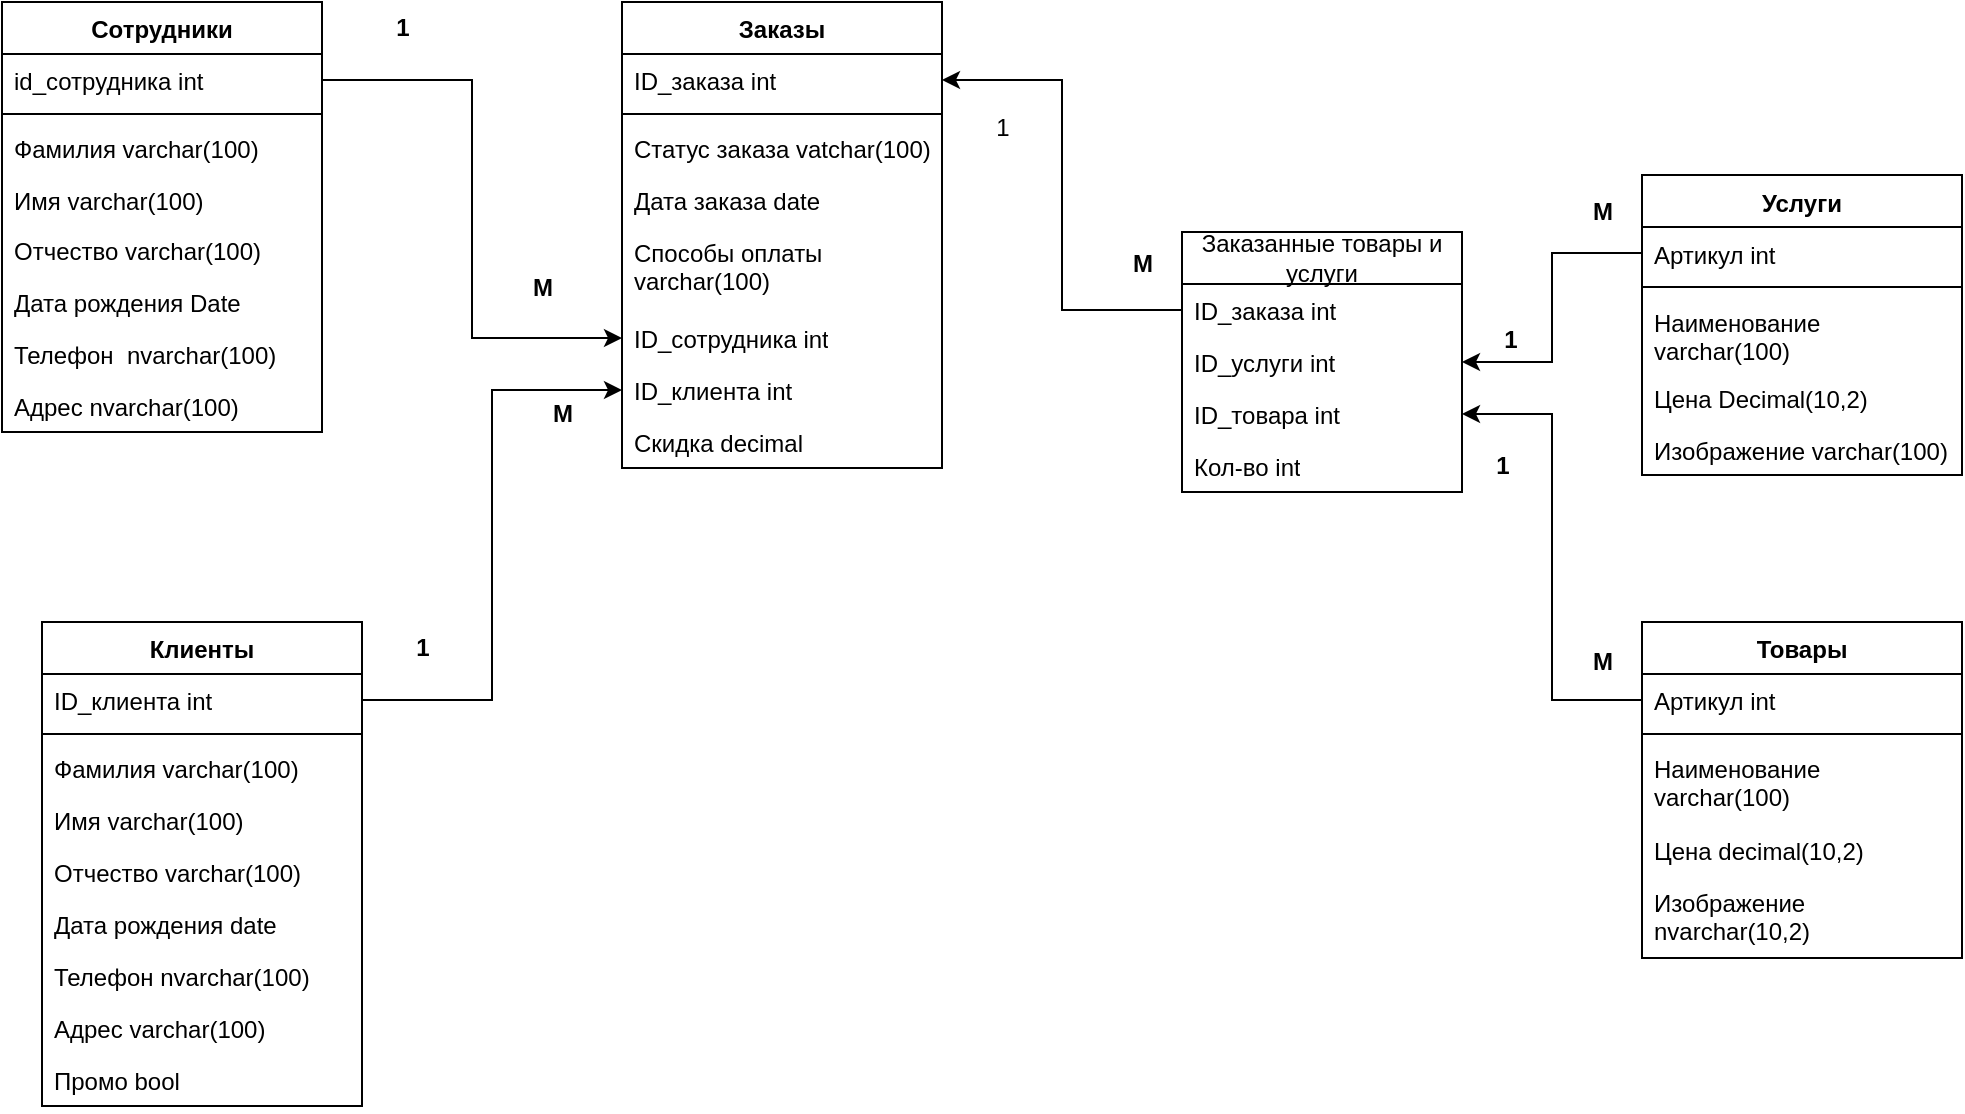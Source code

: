 <mxfile version="26.1.0">
  <diagram name="Страница — 1" id="7B22u_4iDwTozTDMhRsz">
    <mxGraphModel dx="2261" dy="874" grid="1" gridSize="10" guides="1" tooltips="1" connect="1" arrows="1" fold="1" page="1" pageScale="1" pageWidth="827" pageHeight="1169" math="0" shadow="0">
      <root>
        <mxCell id="0" />
        <mxCell id="1" parent="0" />
        <mxCell id="Y850txmaRwRxO48aSvI7-1" value="Заказы" style="swimlane;fontStyle=1;align=center;verticalAlign=top;childLayout=stackLayout;horizontal=1;startSize=26;horizontalStack=0;resizeParent=1;resizeParentMax=0;resizeLast=0;collapsible=1;marginBottom=0;whiteSpace=wrap;html=1;" vertex="1" parent="1">
          <mxGeometry x="-70" y="50" width="160" height="233" as="geometry" />
        </mxCell>
        <mxCell id="Y850txmaRwRxO48aSvI7-2" value="ID_заказа int" style="text;strokeColor=none;fillColor=none;align=left;verticalAlign=top;spacingLeft=4;spacingRight=4;overflow=hidden;rotatable=0;points=[[0,0.5],[1,0.5]];portConstraint=eastwest;whiteSpace=wrap;html=1;" vertex="1" parent="Y850txmaRwRxO48aSvI7-1">
          <mxGeometry y="26" width="160" height="26" as="geometry" />
        </mxCell>
        <mxCell id="Y850txmaRwRxO48aSvI7-3" value="" style="line;strokeWidth=1;fillColor=none;align=left;verticalAlign=middle;spacingTop=-1;spacingLeft=3;spacingRight=3;rotatable=0;labelPosition=right;points=[];portConstraint=eastwest;strokeColor=inherit;" vertex="1" parent="Y850txmaRwRxO48aSvI7-1">
          <mxGeometry y="52" width="160" height="8" as="geometry" />
        </mxCell>
        <mxCell id="Y850txmaRwRxO48aSvI7-35" value="Статус заказа vatchar(100)&lt;span style=&quot;color: rgba(0, 0, 0, 0); font-family: monospace; font-size: 0px; text-wrap-mode: nowrap;&quot;&gt;%3CmxGraphModel%3E%3Croot%3E%3CmxCell%20id%3D%220%22%2F%3E%3CmxCell%20id%3D%221%22%20parent%3D%220%22%2F%3E%3CmxCell%20id%3D%222%22%20value%3D%22%D0%9C%22%20style%3D%22text%3Balign%3Dcenter%3BfontStyle%3D1%3BverticalAlign%3Dmiddle%3BspacingLeft%3D3%3BspacingRight%3D3%3BstrokeColor%3Dnone%3Brotatable%3D0%3Bpoints%3D%5B%5B0%2C0.5%5D%2C%5B1%2C0.5%5D%5D%3BportConstraint%3Deastwest%3Bhtml%3D1%3B%22%20vertex%3D%221%22%20parent%3D%221%22%3E%3CmxGeometry%20x%3D%22-150%22%20y%3D%22180%22%20width%3D%2280%22%20height%3D%2226%22%20as%3D%22geometry%22%2F%3E%3C%2FmxCell%3E%3C%2Froot%3E%3C%2FmxGraphModel%3Eмфи&lt;/span&gt;" style="text;strokeColor=none;fillColor=none;align=left;verticalAlign=top;spacingLeft=4;spacingRight=4;overflow=hidden;rotatable=0;points=[[0,0.5],[1,0.5]];portConstraint=eastwest;whiteSpace=wrap;html=1;" vertex="1" parent="Y850txmaRwRxO48aSvI7-1">
          <mxGeometry y="60" width="160" height="26" as="geometry" />
        </mxCell>
        <mxCell id="Y850txmaRwRxO48aSvI7-13" value="Дата заказа date" style="text;strokeColor=none;fillColor=none;align=left;verticalAlign=top;spacingLeft=4;spacingRight=4;overflow=hidden;rotatable=0;points=[[0,0.5],[1,0.5]];portConstraint=eastwest;whiteSpace=wrap;html=1;" vertex="1" parent="Y850txmaRwRxO48aSvI7-1">
          <mxGeometry y="86" width="160" height="26" as="geometry" />
        </mxCell>
        <mxCell id="Y850txmaRwRxO48aSvI7-14" value="Способы оплаты varchar(100)" style="text;strokeColor=none;fillColor=none;align=left;verticalAlign=top;spacingLeft=4;spacingRight=4;overflow=hidden;rotatable=0;points=[[0,0.5],[1,0.5]];portConstraint=eastwest;whiteSpace=wrap;html=1;" vertex="1" parent="Y850txmaRwRxO48aSvI7-1">
          <mxGeometry y="112" width="160" height="43" as="geometry" />
        </mxCell>
        <mxCell id="Y850txmaRwRxO48aSvI7-15" value="ID_сотрудника int" style="text;strokeColor=none;fillColor=none;align=left;verticalAlign=top;spacingLeft=4;spacingRight=4;overflow=hidden;rotatable=0;points=[[0,0.5],[1,0.5]];portConstraint=eastwest;whiteSpace=wrap;html=1;" vertex="1" parent="Y850txmaRwRxO48aSvI7-1">
          <mxGeometry y="155" width="160" height="26" as="geometry" />
        </mxCell>
        <mxCell id="Y850txmaRwRxO48aSvI7-17" value="ID_клиента int" style="text;strokeColor=none;fillColor=none;align=left;verticalAlign=top;spacingLeft=4;spacingRight=4;overflow=hidden;rotatable=0;points=[[0,0.5],[1,0.5]];portConstraint=eastwest;whiteSpace=wrap;html=1;" vertex="1" parent="Y850txmaRwRxO48aSvI7-1">
          <mxGeometry y="181" width="160" height="26" as="geometry" />
        </mxCell>
        <mxCell id="Y850txmaRwRxO48aSvI7-48" value="Скидка decimal" style="text;strokeColor=none;fillColor=none;align=left;verticalAlign=top;spacingLeft=4;spacingRight=4;overflow=hidden;rotatable=0;points=[[0,0.5],[1,0.5]];portConstraint=eastwest;whiteSpace=wrap;html=1;" vertex="1" parent="Y850txmaRwRxO48aSvI7-1">
          <mxGeometry y="207" width="160" height="26" as="geometry" />
        </mxCell>
        <mxCell id="Y850txmaRwRxO48aSvI7-5" value="Товары" style="swimlane;fontStyle=1;align=center;verticalAlign=top;childLayout=stackLayout;horizontal=1;startSize=26;horizontalStack=0;resizeParent=1;resizeParentMax=0;resizeLast=0;collapsible=1;marginBottom=0;whiteSpace=wrap;html=1;" vertex="1" parent="1">
          <mxGeometry x="440" y="360" width="160" height="168" as="geometry" />
        </mxCell>
        <mxCell id="Y850txmaRwRxO48aSvI7-6" value="Артикул int" style="text;strokeColor=none;fillColor=none;align=left;verticalAlign=top;spacingLeft=4;spacingRight=4;overflow=hidden;rotatable=0;points=[[0,0.5],[1,0.5]];portConstraint=eastwest;whiteSpace=wrap;html=1;" vertex="1" parent="Y850txmaRwRxO48aSvI7-5">
          <mxGeometry y="26" width="160" height="26" as="geometry" />
        </mxCell>
        <mxCell id="Y850txmaRwRxO48aSvI7-7" value="" style="line;strokeWidth=1;fillColor=none;align=left;verticalAlign=middle;spacingTop=-1;spacingLeft=3;spacingRight=3;rotatable=0;labelPosition=right;points=[];portConstraint=eastwest;strokeColor=inherit;" vertex="1" parent="Y850txmaRwRxO48aSvI7-5">
          <mxGeometry y="52" width="160" height="8" as="geometry" />
        </mxCell>
        <mxCell id="Y850txmaRwRxO48aSvI7-8" value="Наименование varchar(100)" style="text;strokeColor=none;fillColor=none;align=left;verticalAlign=top;spacingLeft=4;spacingRight=4;overflow=hidden;rotatable=0;points=[[0,0.5],[1,0.5]];portConstraint=eastwest;whiteSpace=wrap;html=1;" vertex="1" parent="Y850txmaRwRxO48aSvI7-5">
          <mxGeometry y="60" width="160" height="41" as="geometry" />
        </mxCell>
        <mxCell id="Y850txmaRwRxO48aSvI7-19" value="Цена decimal(10,2)" style="text;strokeColor=none;fillColor=none;align=left;verticalAlign=top;spacingLeft=4;spacingRight=4;overflow=hidden;rotatable=0;points=[[0,0.5],[1,0.5]];portConstraint=eastwest;whiteSpace=wrap;html=1;" vertex="1" parent="Y850txmaRwRxO48aSvI7-5">
          <mxGeometry y="101" width="160" height="26" as="geometry" />
        </mxCell>
        <mxCell id="Y850txmaRwRxO48aSvI7-20" value="Изображение nvarchar(10,2)" style="text;strokeColor=none;fillColor=none;align=left;verticalAlign=top;spacingLeft=4;spacingRight=4;overflow=hidden;rotatable=0;points=[[0,0.5],[1,0.5]];portConstraint=eastwest;whiteSpace=wrap;html=1;" vertex="1" parent="Y850txmaRwRxO48aSvI7-5">
          <mxGeometry y="127" width="160" height="41" as="geometry" />
        </mxCell>
        <mxCell id="Y850txmaRwRxO48aSvI7-36" value="Услуги" style="swimlane;fontStyle=1;align=center;verticalAlign=top;childLayout=stackLayout;horizontal=1;startSize=26;horizontalStack=0;resizeParent=1;resizeParentMax=0;resizeLast=0;collapsible=1;marginBottom=0;whiteSpace=wrap;html=1;" vertex="1" parent="1">
          <mxGeometry x="440" y="136.5" width="160" height="150" as="geometry" />
        </mxCell>
        <mxCell id="Y850txmaRwRxO48aSvI7-37" value="Артикул int" style="text;strokeColor=none;fillColor=none;align=left;verticalAlign=top;spacingLeft=4;spacingRight=4;overflow=hidden;rotatable=0;points=[[0,0.5],[1,0.5]];portConstraint=eastwest;whiteSpace=wrap;html=1;" vertex="1" parent="Y850txmaRwRxO48aSvI7-36">
          <mxGeometry y="26" width="160" height="26" as="geometry" />
        </mxCell>
        <mxCell id="Y850txmaRwRxO48aSvI7-38" value="" style="line;strokeWidth=1;fillColor=none;align=left;verticalAlign=middle;spacingTop=-1;spacingLeft=3;spacingRight=3;rotatable=0;labelPosition=right;points=[];portConstraint=eastwest;strokeColor=inherit;" vertex="1" parent="Y850txmaRwRxO48aSvI7-36">
          <mxGeometry y="52" width="160" height="8" as="geometry" />
        </mxCell>
        <mxCell id="Y850txmaRwRxO48aSvI7-39" value="Наименование varchar(100)" style="text;strokeColor=none;fillColor=none;align=left;verticalAlign=top;spacingLeft=4;spacingRight=4;overflow=hidden;rotatable=0;points=[[0,0.5],[1,0.5]];portConstraint=eastwest;whiteSpace=wrap;html=1;" vertex="1" parent="Y850txmaRwRxO48aSvI7-36">
          <mxGeometry y="60" width="160" height="38" as="geometry" />
        </mxCell>
        <mxCell id="Y850txmaRwRxO48aSvI7-40" value="Цена Decimal(10,2)" style="text;strokeColor=none;fillColor=none;align=left;verticalAlign=top;spacingLeft=4;spacingRight=4;overflow=hidden;rotatable=0;points=[[0,0.5],[1,0.5]];portConstraint=eastwest;whiteSpace=wrap;html=1;" vertex="1" parent="Y850txmaRwRxO48aSvI7-36">
          <mxGeometry y="98" width="160" height="26" as="geometry" />
        </mxCell>
        <mxCell id="Y850txmaRwRxO48aSvI7-41" value="Изображение varchar(100)" style="text;strokeColor=none;fillColor=none;align=left;verticalAlign=top;spacingLeft=4;spacingRight=4;overflow=hidden;rotatable=0;points=[[0,0.5],[1,0.5]];portConstraint=eastwest;whiteSpace=wrap;html=1;" vertex="1" parent="Y850txmaRwRxO48aSvI7-36">
          <mxGeometry y="124" width="160" height="26" as="geometry" />
        </mxCell>
        <mxCell id="Y850txmaRwRxO48aSvI7-9" value="Сотрудники" style="swimlane;fontStyle=1;align=center;verticalAlign=top;childLayout=stackLayout;horizontal=1;startSize=26;horizontalStack=0;resizeParent=1;resizeParentMax=0;resizeLast=0;collapsible=1;marginBottom=0;whiteSpace=wrap;html=1;" vertex="1" parent="1">
          <mxGeometry x="-380" y="50" width="160" height="215" as="geometry" />
        </mxCell>
        <mxCell id="Y850txmaRwRxO48aSvI7-10" value="id_сотрудника int" style="text;strokeColor=none;fillColor=none;align=left;verticalAlign=top;spacingLeft=4;spacingRight=4;overflow=hidden;rotatable=0;points=[[0,0.5],[1,0.5]];portConstraint=eastwest;whiteSpace=wrap;html=1;" vertex="1" parent="Y850txmaRwRxO48aSvI7-9">
          <mxGeometry y="26" width="160" height="26" as="geometry" />
        </mxCell>
        <mxCell id="Y850txmaRwRxO48aSvI7-11" value="" style="line;strokeWidth=1;fillColor=none;align=left;verticalAlign=middle;spacingTop=-1;spacingLeft=3;spacingRight=3;rotatable=0;labelPosition=right;points=[];portConstraint=eastwest;strokeColor=inherit;" vertex="1" parent="Y850txmaRwRxO48aSvI7-9">
          <mxGeometry y="52" width="160" height="8" as="geometry" />
        </mxCell>
        <mxCell id="Y850txmaRwRxO48aSvI7-12" value="Фамилия varchar(100)" style="text;strokeColor=none;fillColor=none;align=left;verticalAlign=top;spacingLeft=4;spacingRight=4;overflow=hidden;rotatable=0;points=[[0,0.5],[1,0.5]];portConstraint=eastwest;whiteSpace=wrap;html=1;" vertex="1" parent="Y850txmaRwRxO48aSvI7-9">
          <mxGeometry y="60" width="160" height="26" as="geometry" />
        </mxCell>
        <mxCell id="Y850txmaRwRxO48aSvI7-33" value="Имя varchar(100)" style="text;strokeColor=none;fillColor=none;align=left;verticalAlign=top;spacingLeft=4;spacingRight=4;overflow=hidden;rotatable=0;points=[[0,0.5],[1,0.5]];portConstraint=eastwest;whiteSpace=wrap;html=1;" vertex="1" parent="Y850txmaRwRxO48aSvI7-9">
          <mxGeometry y="86" width="160" height="25" as="geometry" />
        </mxCell>
        <mxCell id="Y850txmaRwRxO48aSvI7-34" value="Отчество varchar(100)" style="text;strokeColor=none;fillColor=none;align=left;verticalAlign=top;spacingLeft=4;spacingRight=4;overflow=hidden;rotatable=0;points=[[0,0.5],[1,0.5]];portConstraint=eastwest;whiteSpace=wrap;html=1;" vertex="1" parent="Y850txmaRwRxO48aSvI7-9">
          <mxGeometry y="111" width="160" height="26" as="geometry" />
        </mxCell>
        <mxCell id="Y850txmaRwRxO48aSvI7-21" value="Дата рождения Date" style="text;strokeColor=none;fillColor=none;align=left;verticalAlign=top;spacingLeft=4;spacingRight=4;overflow=hidden;rotatable=0;points=[[0,0.5],[1,0.5]];portConstraint=eastwest;whiteSpace=wrap;html=1;" vertex="1" parent="Y850txmaRwRxO48aSvI7-9">
          <mxGeometry y="137" width="160" height="26" as="geometry" />
        </mxCell>
        <mxCell id="Y850txmaRwRxO48aSvI7-22" value="Телефон&amp;nbsp; nvarchar(100)" style="text;strokeColor=none;fillColor=none;align=left;verticalAlign=top;spacingLeft=4;spacingRight=4;overflow=hidden;rotatable=0;points=[[0,0.5],[1,0.5]];portConstraint=eastwest;whiteSpace=wrap;html=1;" vertex="1" parent="Y850txmaRwRxO48aSvI7-9">
          <mxGeometry y="163" width="160" height="26" as="geometry" />
        </mxCell>
        <mxCell id="Y850txmaRwRxO48aSvI7-23" value="Адрес nvarchar(100)" style="text;strokeColor=none;fillColor=none;align=left;verticalAlign=top;spacingLeft=4;spacingRight=4;overflow=hidden;rotatable=0;points=[[0,0.5],[1,0.5]];portConstraint=eastwest;whiteSpace=wrap;html=1;" vertex="1" parent="Y850txmaRwRxO48aSvI7-9">
          <mxGeometry y="189" width="160" height="26" as="geometry" />
        </mxCell>
        <mxCell id="Y850txmaRwRxO48aSvI7-24" value="Клиенты" style="swimlane;fontStyle=1;align=center;verticalAlign=top;childLayout=stackLayout;horizontal=1;startSize=26;horizontalStack=0;resizeParent=1;resizeParentMax=0;resizeLast=0;collapsible=1;marginBottom=0;whiteSpace=wrap;html=1;" vertex="1" parent="1">
          <mxGeometry x="-360" y="360" width="160" height="242" as="geometry" />
        </mxCell>
        <mxCell id="Y850txmaRwRxO48aSvI7-25" value="ID_клиента int" style="text;strokeColor=none;fillColor=none;align=left;verticalAlign=top;spacingLeft=4;spacingRight=4;overflow=hidden;rotatable=0;points=[[0,0.5],[1,0.5]];portConstraint=eastwest;whiteSpace=wrap;html=1;" vertex="1" parent="Y850txmaRwRxO48aSvI7-24">
          <mxGeometry y="26" width="160" height="26" as="geometry" />
        </mxCell>
        <mxCell id="Y850txmaRwRxO48aSvI7-26" value="" style="line;strokeWidth=1;fillColor=none;align=left;verticalAlign=middle;spacingTop=-1;spacingLeft=3;spacingRight=3;rotatable=0;labelPosition=right;points=[];portConstraint=eastwest;strokeColor=inherit;" vertex="1" parent="Y850txmaRwRxO48aSvI7-24">
          <mxGeometry y="52" width="160" height="8" as="geometry" />
        </mxCell>
        <mxCell id="Y850txmaRwRxO48aSvI7-27" value="Фамилия varchar(100)" style="text;strokeColor=none;fillColor=none;align=left;verticalAlign=top;spacingLeft=4;spacingRight=4;overflow=hidden;rotatable=0;points=[[0,0.5],[1,0.5]];portConstraint=eastwest;whiteSpace=wrap;html=1;" vertex="1" parent="Y850txmaRwRxO48aSvI7-24">
          <mxGeometry y="60" width="160" height="26" as="geometry" />
        </mxCell>
        <mxCell id="Y850txmaRwRxO48aSvI7-31" value="Имя varchar(100)" style="text;strokeColor=none;fillColor=none;align=left;verticalAlign=top;spacingLeft=4;spacingRight=4;overflow=hidden;rotatable=0;points=[[0,0.5],[1,0.5]];portConstraint=eastwest;whiteSpace=wrap;html=1;" vertex="1" parent="Y850txmaRwRxO48aSvI7-24">
          <mxGeometry y="86" width="160" height="26" as="geometry" />
        </mxCell>
        <mxCell id="Y850txmaRwRxO48aSvI7-32" value="Отчество varchar(100)" style="text;strokeColor=none;fillColor=none;align=left;verticalAlign=top;spacingLeft=4;spacingRight=4;overflow=hidden;rotatable=0;points=[[0,0.5],[1,0.5]];portConstraint=eastwest;whiteSpace=wrap;html=1;" vertex="1" parent="Y850txmaRwRxO48aSvI7-24">
          <mxGeometry y="112" width="160" height="26" as="geometry" />
        </mxCell>
        <mxCell id="Y850txmaRwRxO48aSvI7-28" value="Дата рождения date" style="text;strokeColor=none;fillColor=none;align=left;verticalAlign=top;spacingLeft=4;spacingRight=4;overflow=hidden;rotatable=0;points=[[0,0.5],[1,0.5]];portConstraint=eastwest;whiteSpace=wrap;html=1;" vertex="1" parent="Y850txmaRwRxO48aSvI7-24">
          <mxGeometry y="138" width="160" height="26" as="geometry" />
        </mxCell>
        <mxCell id="Y850txmaRwRxO48aSvI7-29" value="Телефон nvarchar(100)" style="text;strokeColor=none;fillColor=none;align=left;verticalAlign=top;spacingLeft=4;spacingRight=4;overflow=hidden;rotatable=0;points=[[0,0.5],[1,0.5]];portConstraint=eastwest;whiteSpace=wrap;html=1;" vertex="1" parent="Y850txmaRwRxO48aSvI7-24">
          <mxGeometry y="164" width="160" height="26" as="geometry" />
        </mxCell>
        <mxCell id="Y850txmaRwRxO48aSvI7-30" value="Адрес varchar(100)" style="text;strokeColor=none;fillColor=none;align=left;verticalAlign=top;spacingLeft=4;spacingRight=4;overflow=hidden;rotatable=0;points=[[0,0.5],[1,0.5]];portConstraint=eastwest;whiteSpace=wrap;html=1;" vertex="1" parent="Y850txmaRwRxO48aSvI7-24">
          <mxGeometry y="190" width="160" height="26" as="geometry" />
        </mxCell>
        <mxCell id="Y850txmaRwRxO48aSvI7-47" value="Промо bool" style="text;strokeColor=none;fillColor=none;align=left;verticalAlign=top;spacingLeft=4;spacingRight=4;overflow=hidden;rotatable=0;points=[[0,0.5],[1,0.5]];portConstraint=eastwest;whiteSpace=wrap;html=1;" vertex="1" parent="Y850txmaRwRxO48aSvI7-24">
          <mxGeometry y="216" width="160" height="26" as="geometry" />
        </mxCell>
        <mxCell id="Y850txmaRwRxO48aSvI7-42" style="edgeStyle=orthogonalEdgeStyle;rounded=0;orthogonalLoop=1;jettySize=auto;html=1;entryX=0;entryY=0.5;entryDx=0;entryDy=0;" edge="1" parent="1" source="Y850txmaRwRxO48aSvI7-10" target="Y850txmaRwRxO48aSvI7-15">
          <mxGeometry relative="1" as="geometry" />
        </mxCell>
        <mxCell id="Y850txmaRwRxO48aSvI7-43" style="edgeStyle=orthogonalEdgeStyle;rounded=0;orthogonalLoop=1;jettySize=auto;html=1;exitX=1;exitY=0.5;exitDx=0;exitDy=0;entryX=0;entryY=0.5;entryDx=0;entryDy=0;" edge="1" parent="1" source="Y850txmaRwRxO48aSvI7-25" target="Y850txmaRwRxO48aSvI7-17">
          <mxGeometry relative="1" as="geometry" />
        </mxCell>
        <mxCell id="Y850txmaRwRxO48aSvI7-49" value="Заказанные товары и услуги" style="swimlane;fontStyle=0;childLayout=stackLayout;horizontal=1;startSize=26;fillColor=none;horizontalStack=0;resizeParent=1;resizeParentMax=0;resizeLast=0;collapsible=1;marginBottom=0;whiteSpace=wrap;html=1;" vertex="1" parent="1">
          <mxGeometry x="210" y="165" width="140" height="130" as="geometry" />
        </mxCell>
        <mxCell id="Y850txmaRwRxO48aSvI7-50" value="ID_заказа int" style="text;strokeColor=none;fillColor=none;align=left;verticalAlign=top;spacingLeft=4;spacingRight=4;overflow=hidden;rotatable=0;points=[[0,0.5],[1,0.5]];portConstraint=eastwest;whiteSpace=wrap;html=1;" vertex="1" parent="Y850txmaRwRxO48aSvI7-49">
          <mxGeometry y="26" width="140" height="26" as="geometry" />
        </mxCell>
        <mxCell id="Y850txmaRwRxO48aSvI7-53" value="ID_услуги int" style="text;strokeColor=none;fillColor=none;align=left;verticalAlign=top;spacingLeft=4;spacingRight=4;overflow=hidden;rotatable=0;points=[[0,0.5],[1,0.5]];portConstraint=eastwest;whiteSpace=wrap;html=1;" vertex="1" parent="Y850txmaRwRxO48aSvI7-49">
          <mxGeometry y="52" width="140" height="26" as="geometry" />
        </mxCell>
        <mxCell id="Y850txmaRwRxO48aSvI7-51" value="ID_товара int" style="text;strokeColor=none;fillColor=none;align=left;verticalAlign=top;spacingLeft=4;spacingRight=4;overflow=hidden;rotatable=0;points=[[0,0.5],[1,0.5]];portConstraint=eastwest;whiteSpace=wrap;html=1;" vertex="1" parent="Y850txmaRwRxO48aSvI7-49">
          <mxGeometry y="78" width="140" height="26" as="geometry" />
        </mxCell>
        <mxCell id="Y850txmaRwRxO48aSvI7-52" value="Кол-во int" style="text;strokeColor=none;fillColor=none;align=left;verticalAlign=top;spacingLeft=4;spacingRight=4;overflow=hidden;rotatable=0;points=[[0,0.5],[1,0.5]];portConstraint=eastwest;whiteSpace=wrap;html=1;" vertex="1" parent="Y850txmaRwRxO48aSvI7-49">
          <mxGeometry y="104" width="140" height="26" as="geometry" />
        </mxCell>
        <mxCell id="Y850txmaRwRxO48aSvI7-54" style="edgeStyle=orthogonalEdgeStyle;rounded=0;orthogonalLoop=1;jettySize=auto;html=1;entryX=1;entryY=0.5;entryDx=0;entryDy=0;" edge="1" parent="1" source="Y850txmaRwRxO48aSvI7-50" target="Y850txmaRwRxO48aSvI7-2">
          <mxGeometry relative="1" as="geometry" />
        </mxCell>
        <mxCell id="Y850txmaRwRxO48aSvI7-55" style="edgeStyle=orthogonalEdgeStyle;rounded=0;orthogonalLoop=1;jettySize=auto;html=1;exitX=0;exitY=0.5;exitDx=0;exitDy=0;" edge="1" parent="1" source="Y850txmaRwRxO48aSvI7-37" target="Y850txmaRwRxO48aSvI7-53">
          <mxGeometry relative="1" as="geometry" />
        </mxCell>
        <mxCell id="Y850txmaRwRxO48aSvI7-57" style="edgeStyle=orthogonalEdgeStyle;rounded=0;orthogonalLoop=1;jettySize=auto;html=1;exitX=0;exitY=0.5;exitDx=0;exitDy=0;entryX=1;entryY=0.5;entryDx=0;entryDy=0;" edge="1" parent="1" source="Y850txmaRwRxO48aSvI7-6" target="Y850txmaRwRxO48aSvI7-51">
          <mxGeometry relative="1" as="geometry" />
        </mxCell>
        <mxCell id="Y850txmaRwRxO48aSvI7-58" value="1" style="text;align=center;fontStyle=1;verticalAlign=middle;spacingLeft=3;spacingRight=3;strokeColor=none;rotatable=0;points=[[0,0.5],[1,0.5]];portConstraint=eastwest;html=1;" vertex="1" parent="1">
          <mxGeometry x="-210" y="360" width="80" height="26" as="geometry" />
        </mxCell>
        <mxCell id="Y850txmaRwRxO48aSvI7-59" value="М" style="text;align=center;fontStyle=1;verticalAlign=middle;spacingLeft=3;spacingRight=3;strokeColor=none;rotatable=0;points=[[0,0.5],[1,0.5]];portConstraint=eastwest;html=1;" vertex="1" parent="1">
          <mxGeometry x="-150" y="180" width="80" height="26" as="geometry" />
        </mxCell>
        <mxCell id="Y850txmaRwRxO48aSvI7-60" value="1" style="text;align=center;fontStyle=1;verticalAlign=middle;spacingLeft=3;spacingRight=3;strokeColor=none;rotatable=0;points=[[0,0.5],[1,0.5]];portConstraint=eastwest;html=1;" vertex="1" parent="1">
          <mxGeometry x="-220" y="50" width="80" height="26" as="geometry" />
        </mxCell>
        <mxCell id="Y850txmaRwRxO48aSvI7-61" value="1" style="text;align=center;fontStyle=1;verticalAlign=middle;spacingLeft=3;spacingRight=3;strokeColor=none;rotatable=0;points=[[0,0.5],[1,0.5]];portConstraint=eastwest;html=1;" vertex="1" parent="1">
          <mxGeometry x="334" y="206" width="80" height="26" as="geometry" />
        </mxCell>
        <mxCell id="Y850txmaRwRxO48aSvI7-62" value="1" style="text;align=center;fontStyle=1;verticalAlign=middle;spacingLeft=3;spacingRight=3;strokeColor=none;rotatable=0;points=[[0,0.5],[1,0.5]];portConstraint=eastwest;html=1;" vertex="1" parent="1">
          <mxGeometry x="330" y="269" width="80" height="26" as="geometry" />
        </mxCell>
        <mxCell id="Y850txmaRwRxO48aSvI7-65" value="1" style="text;html=1;align=center;verticalAlign=middle;resizable=0;points=[];autosize=1;strokeColor=none;fillColor=none;" vertex="1" parent="1">
          <mxGeometry x="105" y="98" width="30" height="30" as="geometry" />
        </mxCell>
        <mxCell id="Y850txmaRwRxO48aSvI7-67" value="&lt;span style=&quot;color: rgba(0, 0, 0, 0); font-family: monospace; font-size: 0px; text-align: start;&quot;&gt;%3CmxGraphModel%3E%3Croot%3E%3CmxCell%20id%3D%220%22%2F%3E%3CmxCell%20id%3D%221%22%20parent%3D%220%22%2F%3E%3CmxCell%20id%3D%222%22%20value%3D%22%D0%9C%22%20style%3D%22text%3Balign%3Dcenter%3BfontStyle%3D1%3BverticalAlign%3Dmiddle%3BspacingLeft%3D3%3BspacingRight%3D3%3BstrokeColor%3Dnone%3Brotatable%3D0%3Bpoints%3D%5B%5B0%2C0.5%5D%2C%5B1%2C0.5%5D%5D%3BportConstraint%3Deastwest%3Bhtml%3D1%3B%22%20vertex%3D%221%22%20parent%3D%221%22%3E%3CmxGeometry%20x%3D%22-150%22%20y%3D%22180%22%20width%3D%2280%22%20height%3D%2226%22%20as%3D%22geometry%22%2F%3E%3C%2FmxCell%3E%3C%2Froot%3E%3C%2FmxGraphModel%3E&lt;/span&gt;" style="text;html=1;align=center;verticalAlign=middle;resizable=0;points=[];autosize=1;strokeColor=none;fillColor=none;" vertex="1" parent="1">
          <mxGeometry x="410" y="128" width="20" height="30" as="geometry" />
        </mxCell>
        <mxCell id="Y850txmaRwRxO48aSvI7-68" value="М" style="text;align=center;fontStyle=1;verticalAlign=middle;spacingLeft=3;spacingRight=3;strokeColor=none;rotatable=0;points=[[0,0.5],[1,0.5]];portConstraint=eastwest;html=1;" vertex="1" parent="1">
          <mxGeometry x="380" y="142" width="80" height="26" as="geometry" />
        </mxCell>
        <mxCell id="Y850txmaRwRxO48aSvI7-69" value="М" style="text;align=center;fontStyle=1;verticalAlign=middle;spacingLeft=3;spacingRight=3;strokeColor=none;rotatable=0;points=[[0,0.5],[1,0.5]];portConstraint=eastwest;html=1;" vertex="1" parent="1">
          <mxGeometry x="380" y="370" width="80" height="20" as="geometry" />
        </mxCell>
        <mxCell id="Y850txmaRwRxO48aSvI7-70" value="М" style="text;align=center;fontStyle=1;verticalAlign=middle;spacingLeft=3;spacingRight=3;strokeColor=none;rotatable=0;points=[[0,0.5],[1,0.5]];portConstraint=eastwest;html=1;" vertex="1" parent="1">
          <mxGeometry x="150" y="168" width="80" height="26" as="geometry" />
        </mxCell>
        <mxCell id="Y850txmaRwRxO48aSvI7-71" value="М" style="text;align=center;fontStyle=1;verticalAlign=middle;spacingLeft=3;spacingRight=3;strokeColor=none;rotatable=0;points=[[0,0.5],[1,0.5]];portConstraint=eastwest;html=1;" vertex="1" parent="1">
          <mxGeometry x="-140" y="243" width="80" height="26" as="geometry" />
        </mxCell>
      </root>
    </mxGraphModel>
  </diagram>
</mxfile>
